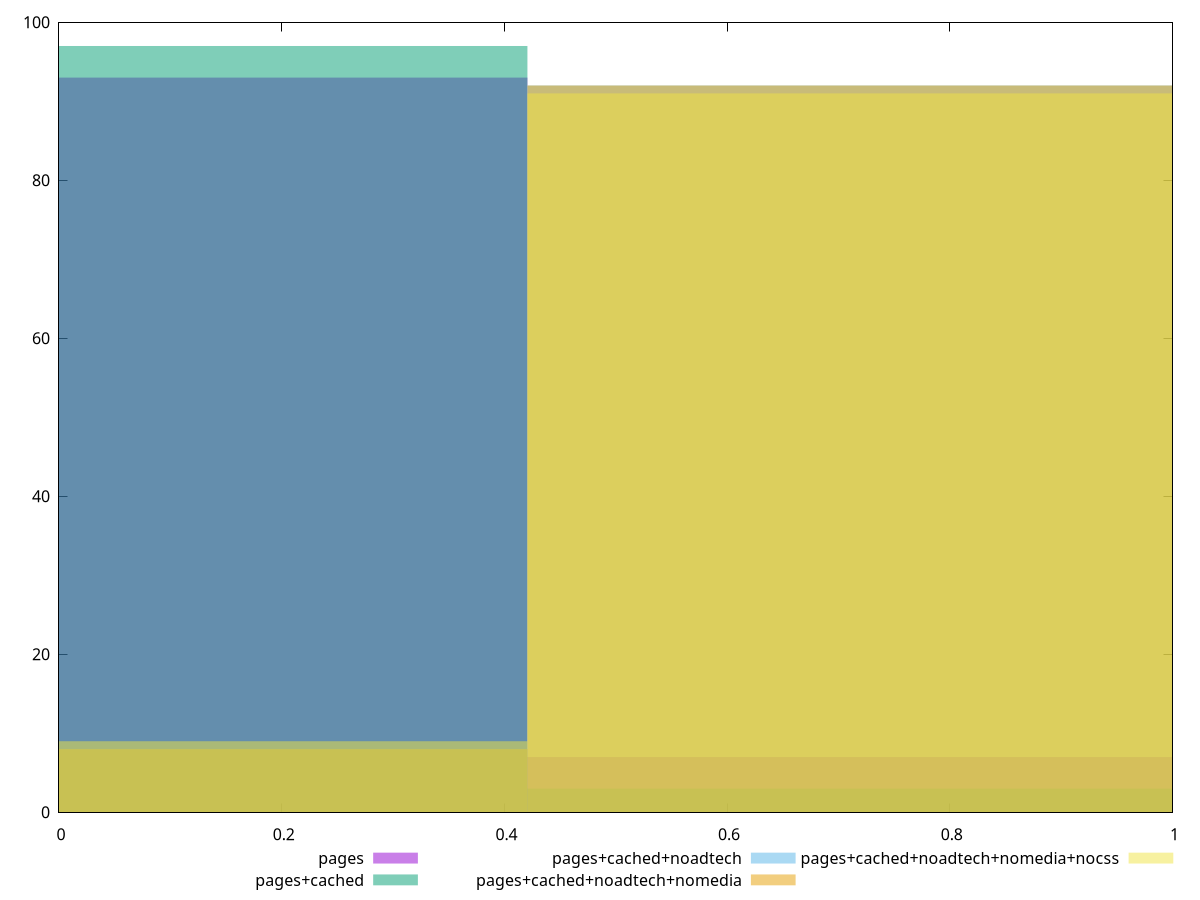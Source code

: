 reset

$pages <<EOF
0 93
0.8413585664352023 7
EOF

$pagesCached <<EOF
0 97
0.8413585664352023 3
EOF

$pagesCachedNoadtech <<EOF
0.8413585664352023 92
0 8
EOF

$pagesCachedNoadtechNomedia <<EOF
0.8413585664352023 92
0 8
EOF

$pagesCachedNoadtechNomediaNocss <<EOF
0.8413585664352023 91
0 9
EOF

set key outside below
set boxwidth 0.8413585664352023
set xrange [0:1]
set yrange [0:100]
set trange [0:100]
set style fill transparent solid 0.5 noborder
set terminal svg size 640, 530 enhanced background rgb 'white'
set output "report_00013_2021-02-09T12-04-24.940Z/total-blocking-time/comparison/histogram/all_score.svg"

plot $pages title "pages" with boxes, \
     $pagesCached title "pages+cached" with boxes, \
     $pagesCachedNoadtech title "pages+cached+noadtech" with boxes, \
     $pagesCachedNoadtechNomedia title "pages+cached+noadtech+nomedia" with boxes, \
     $pagesCachedNoadtechNomediaNocss title "pages+cached+noadtech+nomedia+nocss" with boxes

reset
